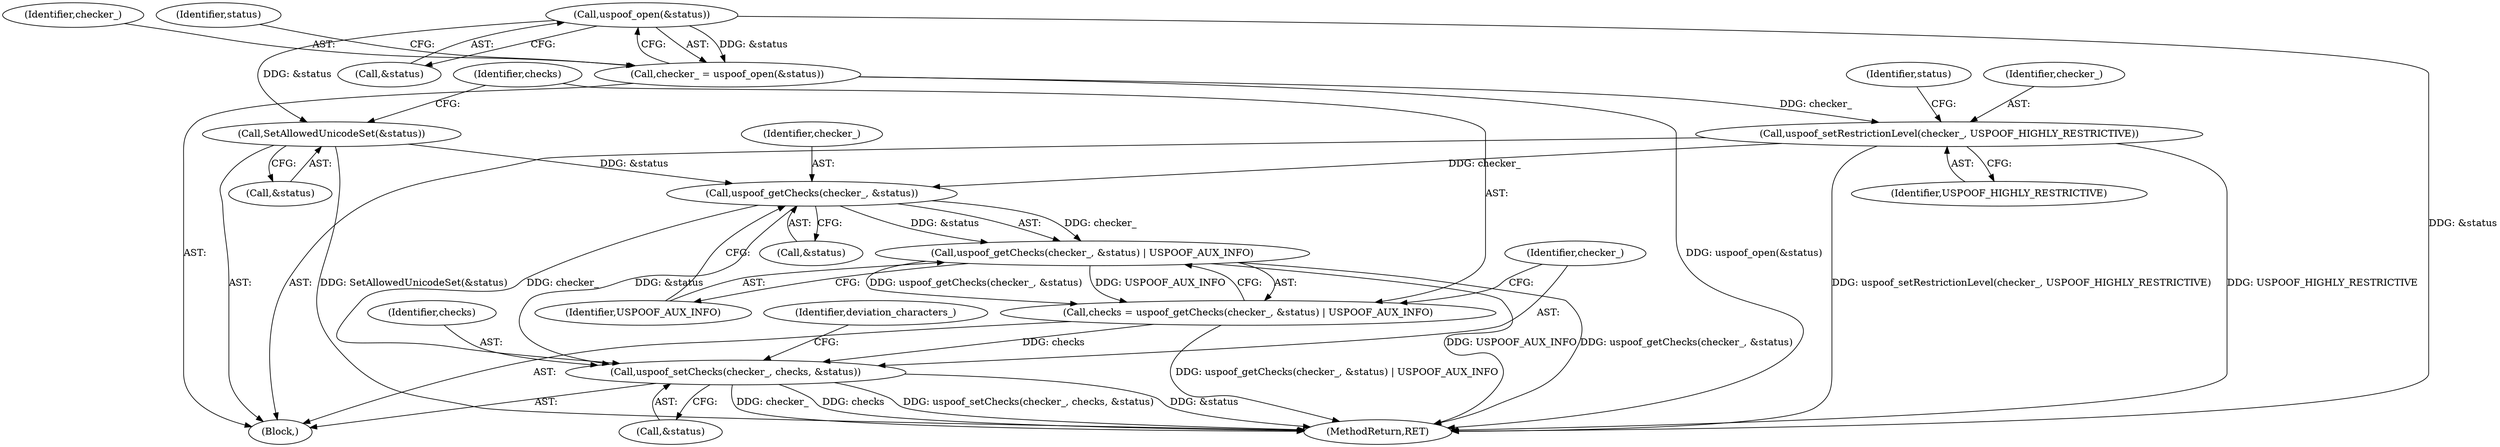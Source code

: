digraph "0_Chrome_fe3c71592ccc6fd6f3909215e326ffc8fe0c35ce@API" {
"1000126" [label="(Call,uspoof_open(&status))"];
"1000124" [label="(Call,checker_ = uspoof_open(&status))"];
"1000137" [label="(Call,uspoof_setRestrictionLevel(checker_, USPOOF_HIGHLY_RESTRICTIVE))"];
"1000147" [label="(Call,uspoof_getChecks(checker_, &status))"];
"1000146" [label="(Call,uspoof_getChecks(checker_, &status) | USPOOF_AUX_INFO)"];
"1000144" [label="(Call,checks = uspoof_getChecks(checker_, &status) | USPOOF_AUX_INFO)"];
"1000152" [label="(Call,uspoof_setChecks(checker_, checks, &status))"];
"1000140" [label="(Call,SetAllowedUnicodeSet(&status))"];
"1000124" [label="(Call,checker_ = uspoof_open(&status))"];
"1000137" [label="(Call,uspoof_setRestrictionLevel(checker_, USPOOF_HIGHLY_RESTRICTIVE))"];
"1000141" [label="(Call,&status)"];
"1000125" [label="(Identifier,checker_)"];
"1000152" [label="(Call,uspoof_setChecks(checker_, checks, &status))"];
"1000155" [label="(Call,&status)"];
"1000119" [label="(Block,)"];
"1000140" [label="(Call,SetAllowedUnicodeSet(&status))"];
"1000142" [label="(Identifier,status)"];
"1000145" [label="(Identifier,checks)"];
"1000138" [label="(Identifier,checker_)"];
"1000127" [label="(Call,&status)"];
"1000126" [label="(Call,uspoof_open(&status))"];
"1000144" [label="(Call,checks = uspoof_getChecks(checker_, &status) | USPOOF_AUX_INFO)"];
"1000236" [label="(MethodReturn,RET)"];
"1000146" [label="(Call,uspoof_getChecks(checker_, &status) | USPOOF_AUX_INFO)"];
"1000139" [label="(Identifier,USPOOF_HIGHLY_RESTRICTIVE)"];
"1000158" [label="(Identifier,deviation_characters_)"];
"1000148" [label="(Identifier,checker_)"];
"1000149" [label="(Call,&status)"];
"1000153" [label="(Identifier,checker_)"];
"1000154" [label="(Identifier,checks)"];
"1000147" [label="(Call,uspoof_getChecks(checker_, &status))"];
"1000131" [label="(Identifier,status)"];
"1000151" [label="(Identifier,USPOOF_AUX_INFO)"];
"1000126" -> "1000124"  [label="AST: "];
"1000126" -> "1000127"  [label="CFG: "];
"1000127" -> "1000126"  [label="AST: "];
"1000124" -> "1000126"  [label="CFG: "];
"1000126" -> "1000236"  [label="DDG: &status"];
"1000126" -> "1000124"  [label="DDG: &status"];
"1000126" -> "1000140"  [label="DDG: &status"];
"1000124" -> "1000119"  [label="AST: "];
"1000125" -> "1000124"  [label="AST: "];
"1000131" -> "1000124"  [label="CFG: "];
"1000124" -> "1000236"  [label="DDG: uspoof_open(&status)"];
"1000124" -> "1000137"  [label="DDG: checker_"];
"1000137" -> "1000119"  [label="AST: "];
"1000137" -> "1000139"  [label="CFG: "];
"1000138" -> "1000137"  [label="AST: "];
"1000139" -> "1000137"  [label="AST: "];
"1000142" -> "1000137"  [label="CFG: "];
"1000137" -> "1000236"  [label="DDG: USPOOF_HIGHLY_RESTRICTIVE"];
"1000137" -> "1000236"  [label="DDG: uspoof_setRestrictionLevel(checker_, USPOOF_HIGHLY_RESTRICTIVE)"];
"1000137" -> "1000147"  [label="DDG: checker_"];
"1000147" -> "1000146"  [label="AST: "];
"1000147" -> "1000149"  [label="CFG: "];
"1000148" -> "1000147"  [label="AST: "];
"1000149" -> "1000147"  [label="AST: "];
"1000151" -> "1000147"  [label="CFG: "];
"1000147" -> "1000146"  [label="DDG: checker_"];
"1000147" -> "1000146"  [label="DDG: &status"];
"1000140" -> "1000147"  [label="DDG: &status"];
"1000147" -> "1000152"  [label="DDG: checker_"];
"1000147" -> "1000152"  [label="DDG: &status"];
"1000146" -> "1000144"  [label="AST: "];
"1000146" -> "1000151"  [label="CFG: "];
"1000151" -> "1000146"  [label="AST: "];
"1000144" -> "1000146"  [label="CFG: "];
"1000146" -> "1000236"  [label="DDG: USPOOF_AUX_INFO"];
"1000146" -> "1000236"  [label="DDG: uspoof_getChecks(checker_, &status)"];
"1000146" -> "1000144"  [label="DDG: uspoof_getChecks(checker_, &status)"];
"1000146" -> "1000144"  [label="DDG: USPOOF_AUX_INFO"];
"1000144" -> "1000119"  [label="AST: "];
"1000145" -> "1000144"  [label="AST: "];
"1000153" -> "1000144"  [label="CFG: "];
"1000144" -> "1000236"  [label="DDG: uspoof_getChecks(checker_, &status) | USPOOF_AUX_INFO"];
"1000144" -> "1000152"  [label="DDG: checks"];
"1000152" -> "1000119"  [label="AST: "];
"1000152" -> "1000155"  [label="CFG: "];
"1000153" -> "1000152"  [label="AST: "];
"1000154" -> "1000152"  [label="AST: "];
"1000155" -> "1000152"  [label="AST: "];
"1000158" -> "1000152"  [label="CFG: "];
"1000152" -> "1000236"  [label="DDG: uspoof_setChecks(checker_, checks, &status)"];
"1000152" -> "1000236"  [label="DDG: &status"];
"1000152" -> "1000236"  [label="DDG: checker_"];
"1000152" -> "1000236"  [label="DDG: checks"];
"1000140" -> "1000119"  [label="AST: "];
"1000140" -> "1000141"  [label="CFG: "];
"1000141" -> "1000140"  [label="AST: "];
"1000145" -> "1000140"  [label="CFG: "];
"1000140" -> "1000236"  [label="DDG: SetAllowedUnicodeSet(&status)"];
}
